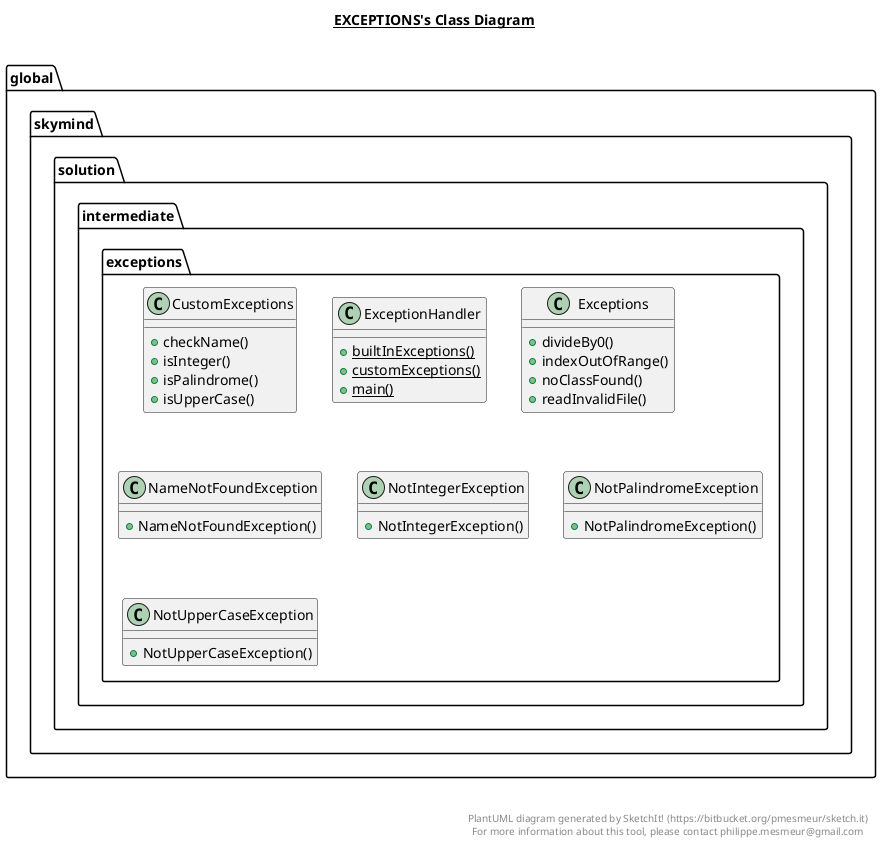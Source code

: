 @startuml

title __EXCEPTIONS's Class Diagram__\n

  namespace global.skymind {
    namespace solution.intermediate.exceptions {
      class global.skymind.solution.intermediate.exceptions.CustomExceptions {
          + checkName()
          + isInteger()
          + isPalindrome()
          + isUpperCase()
      }
    }
  }
  

  namespace global.skymind {
    namespace solution.intermediate.exceptions {
      class global.skymind.solution.intermediate.exceptions.ExceptionHandler {
          {static} + builtInExceptions()
          {static} + customExceptions()
          {static} + main()
      }
    }
  }
  

  namespace global.skymind {
    namespace solution.intermediate.exceptions {
      class global.skymind.solution.intermediate.exceptions.Exceptions {
          + divideBy0()
          + indexOutOfRange()
          + noClassFound()
          + readInvalidFile()
      }
    }
  }
  

  namespace global.skymind {
    namespace solution.intermediate.exceptions {
      class global.skymind.solution.intermediate.exceptions.NameNotFoundException {
          + NameNotFoundException()
      }
    }
  }
  

  namespace global.skymind {
    namespace solution.intermediate.exceptions {
      class global.skymind.solution.intermediate.exceptions.NotIntegerException {
          + NotIntegerException()
      }
    }
  }
  

  namespace global.skymind {
    namespace solution.intermediate.exceptions {
      class global.skymind.solution.intermediate.exceptions.NotPalindromeException {
          + NotPalindromeException()
      }
    }
  }
  

  namespace global.skymind {
    namespace solution.intermediate.exceptions {
      class global.skymind.solution.intermediate.exceptions.NotUpperCaseException {
          + NotUpperCaseException()
      }
    }
  }
  



right footer


PlantUML diagram generated by SketchIt! (https://bitbucket.org/pmesmeur/sketch.it)
For more information about this tool, please contact philippe.mesmeur@gmail.com
endfooter

@enduml
